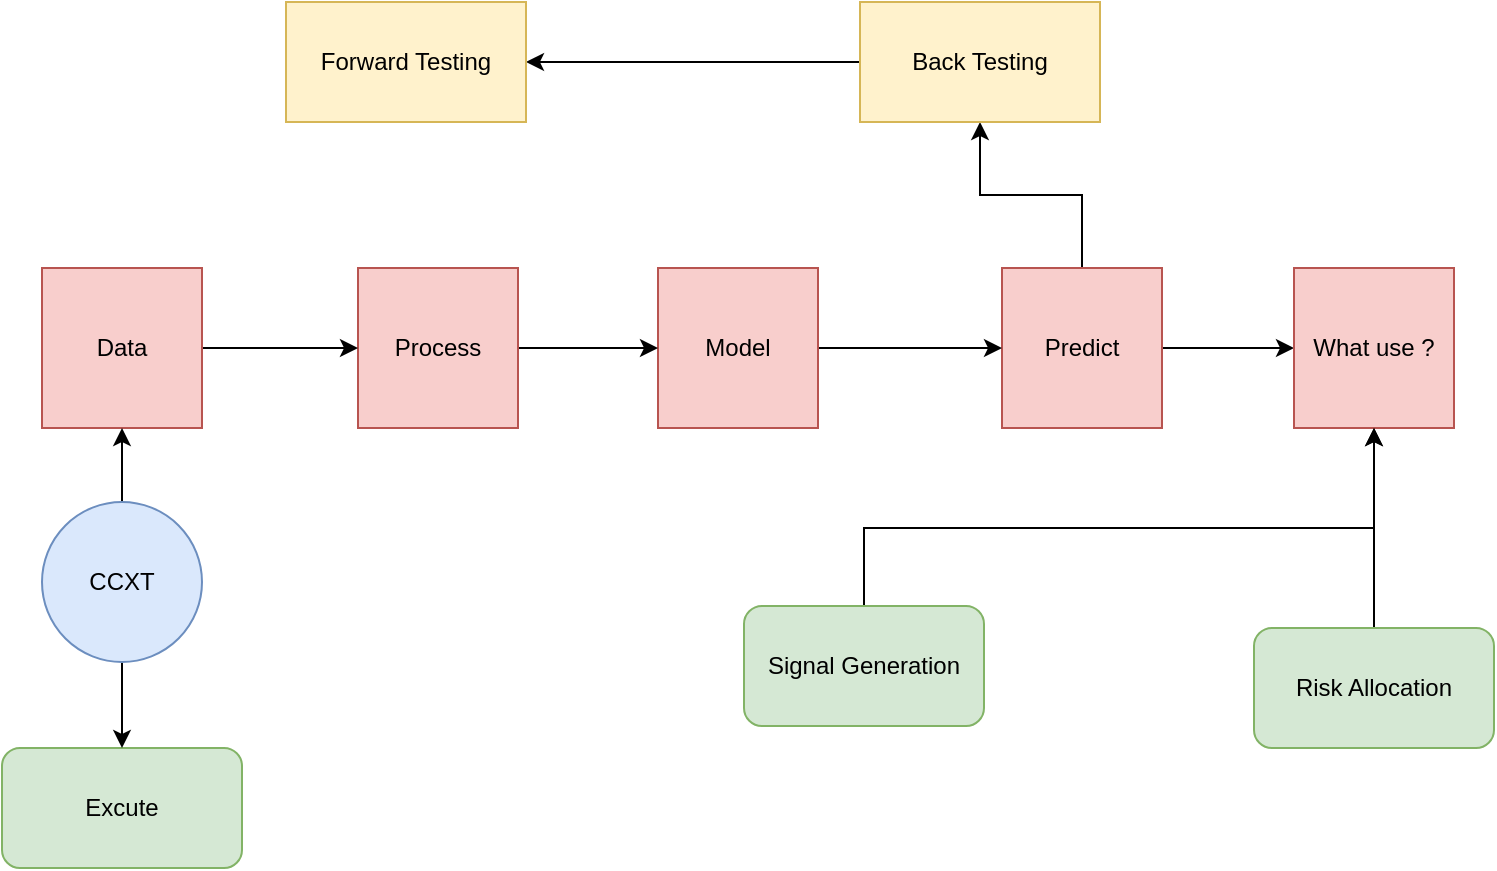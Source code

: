 <mxfile version="15.8.2" type="github" pages="3">
  <diagram id="3oTao0KOtsLagbJLEsng" name="Flow Chart">
    <mxGraphModel dx="856" dy="512" grid="0" gridSize="10" guides="1" tooltips="1" connect="1" arrows="1" fold="1" page="1" pageScale="1" pageWidth="1200" pageHeight="1600" math="0" shadow="0">
      <root>
        <mxCell id="0" />
        <mxCell id="1" parent="0" />
        <mxCell id="OlxqxKOcW24KjexsDJCm-14" value="" style="edgeStyle=orthogonalEdgeStyle;rounded=0;orthogonalLoop=1;jettySize=auto;html=1;" parent="1" source="OlxqxKOcW24KjexsDJCm-1" target="OlxqxKOcW24KjexsDJCm-5" edge="1">
          <mxGeometry relative="1" as="geometry" />
        </mxCell>
        <mxCell id="OlxqxKOcW24KjexsDJCm-24" style="edgeStyle=orthogonalEdgeStyle;rounded=0;orthogonalLoop=1;jettySize=auto;html=1;entryX=0.5;entryY=1;entryDx=0;entryDy=0;" parent="1" source="OlxqxKOcW24KjexsDJCm-1" target="OlxqxKOcW24KjexsDJCm-6" edge="1">
          <mxGeometry relative="1" as="geometry" />
        </mxCell>
        <mxCell id="OlxqxKOcW24KjexsDJCm-1" value="Predict" style="whiteSpace=wrap;html=1;aspect=fixed;fillColor=#f8cecc;strokeColor=#b85450;" parent="1" vertex="1">
          <mxGeometry x="722" y="210" width="80" height="80" as="geometry" />
        </mxCell>
        <mxCell id="OlxqxKOcW24KjexsDJCm-13" value="" style="edgeStyle=orthogonalEdgeStyle;rounded=0;orthogonalLoop=1;jettySize=auto;html=1;" parent="1" source="OlxqxKOcW24KjexsDJCm-2" target="OlxqxKOcW24KjexsDJCm-1" edge="1">
          <mxGeometry relative="1" as="geometry" />
        </mxCell>
        <mxCell id="OlxqxKOcW24KjexsDJCm-2" value="Model" style="whiteSpace=wrap;html=1;aspect=fixed;fillColor=#f8cecc;strokeColor=#b85450;" parent="1" vertex="1">
          <mxGeometry x="550" y="210" width="80" height="80" as="geometry" />
        </mxCell>
        <mxCell id="OlxqxKOcW24KjexsDJCm-12" value="" style="edgeStyle=orthogonalEdgeStyle;rounded=0;orthogonalLoop=1;jettySize=auto;html=1;" parent="1" source="OlxqxKOcW24KjexsDJCm-3" target="OlxqxKOcW24KjexsDJCm-2" edge="1">
          <mxGeometry relative="1" as="geometry" />
        </mxCell>
        <mxCell id="OlxqxKOcW24KjexsDJCm-3" value="Process" style="whiteSpace=wrap;html=1;aspect=fixed;fillColor=#f8cecc;strokeColor=#b85450;" parent="1" vertex="1">
          <mxGeometry x="400" y="210" width="80" height="80" as="geometry" />
        </mxCell>
        <mxCell id="OlxqxKOcW24KjexsDJCm-11" value="" style="edgeStyle=orthogonalEdgeStyle;rounded=0;orthogonalLoop=1;jettySize=auto;html=1;" parent="1" source="OlxqxKOcW24KjexsDJCm-4" target="OlxqxKOcW24KjexsDJCm-3" edge="1">
          <mxGeometry relative="1" as="geometry" />
        </mxCell>
        <mxCell id="OlxqxKOcW24KjexsDJCm-4" value="Data" style="whiteSpace=wrap;html=1;aspect=fixed;fillColor=#f8cecc;strokeColor=#b85450;" parent="1" vertex="1">
          <mxGeometry x="242" y="210" width="80" height="80" as="geometry" />
        </mxCell>
        <mxCell id="OlxqxKOcW24KjexsDJCm-5" value="What use ?" style="whiteSpace=wrap;html=1;aspect=fixed;fillColor=#f8cecc;strokeColor=#b85450;" parent="1" vertex="1">
          <mxGeometry x="868" y="210" width="80" height="80" as="geometry" />
        </mxCell>
        <mxCell id="OlxqxKOcW24KjexsDJCm-25" style="edgeStyle=orthogonalEdgeStyle;rounded=0;orthogonalLoop=1;jettySize=auto;html=1;" parent="1" source="OlxqxKOcW24KjexsDJCm-6" target="OlxqxKOcW24KjexsDJCm-7" edge="1">
          <mxGeometry relative="1" as="geometry" />
        </mxCell>
        <mxCell id="OlxqxKOcW24KjexsDJCm-6" value="Back Testing" style="rounded=0;whiteSpace=wrap;html=1;fillColor=#fff2cc;strokeColor=#d6b656;" parent="1" vertex="1">
          <mxGeometry x="651" y="77" width="120" height="60" as="geometry" />
        </mxCell>
        <mxCell id="OlxqxKOcW24KjexsDJCm-7" value="Forward Testing" style="rounded=0;whiteSpace=wrap;html=1;fillColor=#fff2cc;strokeColor=#d6b656;" parent="1" vertex="1">
          <mxGeometry x="364" y="77" width="120" height="60" as="geometry" />
        </mxCell>
        <mxCell id="OlxqxKOcW24KjexsDJCm-16" style="edgeStyle=orthogonalEdgeStyle;rounded=0;orthogonalLoop=1;jettySize=auto;html=1;entryX=0.5;entryY=1;entryDx=0;entryDy=0;" parent="1" source="OlxqxKOcW24KjexsDJCm-8" target="OlxqxKOcW24KjexsDJCm-5" edge="1">
          <mxGeometry relative="1" as="geometry" />
        </mxCell>
        <mxCell id="OlxqxKOcW24KjexsDJCm-8" value="Risk Allocation" style="rounded=1;whiteSpace=wrap;html=1;fillColor=#d5e8d4;strokeColor=#82b366;" parent="1" vertex="1">
          <mxGeometry x="848" y="390" width="120" height="60" as="geometry" />
        </mxCell>
        <mxCell id="OlxqxKOcW24KjexsDJCm-15" style="edgeStyle=orthogonalEdgeStyle;rounded=0;orthogonalLoop=1;jettySize=auto;html=1;entryX=0.5;entryY=1;entryDx=0;entryDy=0;" parent="1" source="OlxqxKOcW24KjexsDJCm-9" target="OlxqxKOcW24KjexsDJCm-5" edge="1">
          <mxGeometry relative="1" as="geometry">
            <Array as="points">
              <mxPoint x="653" y="340" />
              <mxPoint x="908" y="340" />
            </Array>
          </mxGeometry>
        </mxCell>
        <mxCell id="OlxqxKOcW24KjexsDJCm-9" value="Signal Generation" style="rounded=1;whiteSpace=wrap;html=1;fillColor=#d5e8d4;strokeColor=#82b366;" parent="1" vertex="1">
          <mxGeometry x="593" y="379" width="120" height="60" as="geometry" />
        </mxCell>
        <mxCell id="OlxqxKOcW24KjexsDJCm-10" value="Excute" style="rounded=1;whiteSpace=wrap;html=1;fillColor=#d5e8d4;strokeColor=#82b366;" parent="1" vertex="1">
          <mxGeometry x="222" y="450" width="120" height="60" as="geometry" />
        </mxCell>
        <mxCell id="OlxqxKOcW24KjexsDJCm-18" value="" style="edgeStyle=orthogonalEdgeStyle;rounded=0;orthogonalLoop=1;jettySize=auto;html=1;" parent="1" source="OlxqxKOcW24KjexsDJCm-17" target="OlxqxKOcW24KjexsDJCm-10" edge="1">
          <mxGeometry relative="1" as="geometry" />
        </mxCell>
        <mxCell id="OlxqxKOcW24KjexsDJCm-19" value="" style="edgeStyle=orthogonalEdgeStyle;rounded=0;orthogonalLoop=1;jettySize=auto;html=1;" parent="1" source="OlxqxKOcW24KjexsDJCm-17" target="OlxqxKOcW24KjexsDJCm-4" edge="1">
          <mxGeometry relative="1" as="geometry" />
        </mxCell>
        <mxCell id="OlxqxKOcW24KjexsDJCm-17" value="CCXT" style="ellipse;whiteSpace=wrap;html=1;aspect=fixed;fillColor=#dae8fc;strokeColor=#6c8ebf;" parent="1" vertex="1">
          <mxGeometry x="242" y="327" width="80" height="80" as="geometry" />
        </mxCell>
      </root>
    </mxGraphModel>
  </diagram>
  <diagram id="oxzc52k58RNqa9LFM2uh" name="Model">
    <mxGraphModel dx="856" dy="512" grid="0" gridSize="10" guides="1" tooltips="1" connect="1" arrows="1" fold="1" page="1" pageScale="1" pageWidth="1200" pageHeight="1600" math="0" shadow="0">
      <root>
        <mxCell id="1FfNJoAa6d6vlOe_dKD6-0" />
        <mxCell id="1FfNJoAa6d6vlOe_dKD6-1" parent="1FfNJoAa6d6vlOe_dKD6-0" />
        <mxCell id="1FfNJoAa6d6vlOe_dKD6-5" value="Sequence + Time-Series Data" style="edgeStyle=orthogonalEdgeStyle;rounded=0;orthogonalLoop=1;jettySize=auto;html=1;entryX=0.5;entryY=0;entryDx=0;entryDy=0;" parent="1FfNJoAa6d6vlOe_dKD6-1" source="1FfNJoAa6d6vlOe_dKD6-2" target="1FfNJoAa6d6vlOe_dKD6-3" edge="1">
          <mxGeometry relative="1" as="geometry" />
        </mxCell>
        <mxCell id="1FfNJoAa6d6vlOe_dKD6-6" style="edgeStyle=orthogonalEdgeStyle;rounded=0;orthogonalLoop=1;jettySize=auto;html=1;entryX=0.5;entryY=0;entryDx=0;entryDy=0;" parent="1FfNJoAa6d6vlOe_dKD6-1" source="1FfNJoAa6d6vlOe_dKD6-2" target="1FfNJoAa6d6vlOe_dKD6-4" edge="1">
          <mxGeometry relative="1" as="geometry" />
        </mxCell>
        <mxCell id="1FfNJoAa6d6vlOe_dKD6-2" value="Deep Learning" style="whiteSpace=wrap;html=1;aspect=fixed;fillColor=#f8cecc;strokeColor=#b85450;" parent="1FfNJoAa6d6vlOe_dKD6-1" vertex="1">
          <mxGeometry x="364" y="375" width="80" height="80" as="geometry" />
        </mxCell>
        <mxCell id="1FfNJoAa6d6vlOe_dKD6-10" style="edgeStyle=orthogonalEdgeStyle;rounded=0;orthogonalLoop=1;jettySize=auto;html=1;" parent="1FfNJoAa6d6vlOe_dKD6-1" source="1FfNJoAa6d6vlOe_dKD6-3" target="1FfNJoAa6d6vlOe_dKD6-9" edge="1">
          <mxGeometry relative="1" as="geometry" />
        </mxCell>
        <mxCell id="1FfNJoAa6d6vlOe_dKD6-3" value="RNN" style="whiteSpace=wrap;html=1;aspect=fixed;fillColor=#f8cecc;strokeColor=#b85450;" parent="1FfNJoAa6d6vlOe_dKD6-1" vertex="1">
          <mxGeometry x="563" y="579" width="80" height="80" as="geometry" />
        </mxCell>
        <mxCell id="1FfNJoAa6d6vlOe_dKD6-4" value="CNN" style="whiteSpace=wrap;html=1;aspect=fixed;fillColor=#f8cecc;strokeColor=#b85450;" parent="1FfNJoAa6d6vlOe_dKD6-1" vertex="1">
          <mxGeometry x="227" y="590" width="80" height="80" as="geometry" />
        </mxCell>
        <mxCell id="1FfNJoAa6d6vlOe_dKD6-9" value="LSTM" style="rhombus;whiteSpace=wrap;html=1;fillColor=#f8cecc;strokeColor=#b85450;" parent="1FfNJoAa6d6vlOe_dKD6-1" vertex="1">
          <mxGeometry x="790" y="579" width="80" height="80" as="geometry" />
        </mxCell>
        <mxCell id="fHvPlOwDIWz_K6WTAOf8-1" style="edgeStyle=orthogonalEdgeStyle;rounded=0;orthogonalLoop=1;jettySize=auto;html=1;entryX=0.5;entryY=0;entryDx=0;entryDy=0;fontColor=#000000;" parent="1FfNJoAa6d6vlOe_dKD6-1" source="fHvPlOwDIWz_K6WTAOf8-0" target="1FfNJoAa6d6vlOe_dKD6-2" edge="1">
          <mxGeometry relative="1" as="geometry" />
        </mxCell>
        <mxCell id="fHvPlOwDIWz_K6WTAOf8-0" value="Keras" style="ellipse;whiteSpace=wrap;html=1;aspect=fixed;fillColor=#dae8fc;strokeColor=#6c8ebf;" parent="1FfNJoAa6d6vlOe_dKD6-1" vertex="1">
          <mxGeometry x="151" y="257" width="80" height="80" as="geometry" />
        </mxCell>
      </root>
    </mxGraphModel>
  </diagram>
  <diagram id="XTTbuLVKa4EHyb3O5ZZ2" name="Bot Trading Basic">
    <mxGraphModel dx="856" dy="512" grid="0" gridSize="10" guides="1" tooltips="1" connect="1" arrows="1" fold="1" page="1" pageScale="1" pageWidth="3300" pageHeight="4681" math="0" shadow="0">
      <root>
        <mxCell id="AfRb2iKJooxq0v11mABk-0" />
        <mxCell id="AfRb2iKJooxq0v11mABk-1" parent="AfRb2iKJooxq0v11mABk-0" />
        <mxCell id="AfRb2iKJooxq0v11mABk-18" value="Controller(main)" style="swimlane;fontStyle=0;childLayout=stackLayout;horizontal=1;startSize=26;fillColor=none;horizontalStack=0;resizeParent=1;resizeParentMax=0;resizeLast=0;collapsible=1;marginBottom=0;" vertex="1" collapsed="1" parent="AfRb2iKJooxq0v11mABk-1">
          <mxGeometry x="1422" y="138" width="87" height="26" as="geometry">
            <mxRectangle x="1422" y="138" width="179" height="104" as="alternateBounds" />
          </mxGeometry>
        </mxCell>
        <mxCell id="AfRb2iKJooxq0v11mABk-19" value="+ field: type" style="text;strokeColor=none;fillColor=none;align=left;verticalAlign=top;spacingLeft=4;spacingRight=4;overflow=hidden;rotatable=0;points=[[0,0.5],[1,0.5]];portConstraint=eastwest;" vertex="1" parent="AfRb2iKJooxq0v11mABk-18">
          <mxGeometry y="26" width="87" height="26" as="geometry" />
        </mxCell>
        <mxCell id="AfRb2iKJooxq0v11mABk-20" value="+ field: type" style="text;strokeColor=none;fillColor=none;align=left;verticalAlign=top;spacingLeft=4;spacingRight=4;overflow=hidden;rotatable=0;points=[[0,0.5],[1,0.5]];portConstraint=eastwest;" vertex="1" parent="AfRb2iKJooxq0v11mABk-18">
          <mxGeometry y="52" width="87" height="26" as="geometry" />
        </mxCell>
        <mxCell id="AfRb2iKJooxq0v11mABk-21" value="+ field: type" style="text;strokeColor=none;fillColor=none;align=left;verticalAlign=top;spacingLeft=4;spacingRight=4;overflow=hidden;rotatable=0;points=[[0,0.5],[1,0.5]];portConstraint=eastwest;" vertex="1" parent="AfRb2iKJooxq0v11mABk-18">
          <mxGeometry y="78" width="87" height="26" as="geometry" />
        </mxCell>
        <mxCell id="AfRb2iKJooxq0v11mABk-23" value="Model" style="swimlane;fontStyle=0;childLayout=stackLayout;horizontal=1;startSize=26;fillColor=none;horizontalStack=0;resizeParent=1;resizeParentMax=0;resizeLast=0;collapsible=1;marginBottom=0;" vertex="1" parent="AfRb2iKJooxq0v11mABk-1">
          <mxGeometry x="1543" y="377" width="179" height="104" as="geometry">
            <mxRectangle x="1543" y="377" width="87" height="26" as="alternateBounds" />
          </mxGeometry>
        </mxCell>
        <mxCell id="AfRb2iKJooxq0v11mABk-24" value="+ field: type" style="text;strokeColor=none;fillColor=none;align=left;verticalAlign=top;spacingLeft=4;spacingRight=4;overflow=hidden;rotatable=0;points=[[0,0.5],[1,0.5]];portConstraint=eastwest;" vertex="1" parent="AfRb2iKJooxq0v11mABk-23">
          <mxGeometry y="26" width="179" height="26" as="geometry" />
        </mxCell>
        <mxCell id="AfRb2iKJooxq0v11mABk-25" value="+ field: type" style="text;strokeColor=none;fillColor=none;align=left;verticalAlign=top;spacingLeft=4;spacingRight=4;overflow=hidden;rotatable=0;points=[[0,0.5],[1,0.5]];portConstraint=eastwest;" vertex="1" parent="AfRb2iKJooxq0v11mABk-23">
          <mxGeometry y="52" width="179" height="26" as="geometry" />
        </mxCell>
        <mxCell id="AfRb2iKJooxq0v11mABk-26" value="+ field: type" style="text;strokeColor=none;fillColor=none;align=left;verticalAlign=top;spacingLeft=4;spacingRight=4;overflow=hidden;rotatable=0;points=[[0,0.5],[1,0.5]];portConstraint=eastwest;" vertex="1" parent="AfRb2iKJooxq0v11mABk-23">
          <mxGeometry y="78" width="179" height="26" as="geometry" />
        </mxCell>
        <mxCell id="AfRb2iKJooxq0v11mABk-27" value="AutoTrader" style="swimlane;fontStyle=0;childLayout=stackLayout;horizontal=1;startSize=26;fillColor=none;horizontalStack=0;resizeParent=1;resizeParentMax=0;resizeLast=0;collapsible=1;marginBottom=0;" vertex="1" parent="AfRb2iKJooxq0v11mABk-1">
          <mxGeometry x="1289" y="377" width="179" height="104" as="geometry">
            <mxRectangle x="1289" y="377" width="87" height="26" as="alternateBounds" />
          </mxGeometry>
        </mxCell>
        <mxCell id="AfRb2iKJooxq0v11mABk-28" value="+ field: type" style="text;strokeColor=none;fillColor=none;align=left;verticalAlign=top;spacingLeft=4;spacingRight=4;overflow=hidden;rotatable=0;points=[[0,0.5],[1,0.5]];portConstraint=eastwest;" vertex="1" parent="AfRb2iKJooxq0v11mABk-27">
          <mxGeometry y="26" width="179" height="26" as="geometry" />
        </mxCell>
        <mxCell id="AfRb2iKJooxq0v11mABk-29" value="+ field: type" style="text;strokeColor=none;fillColor=none;align=left;verticalAlign=top;spacingLeft=4;spacingRight=4;overflow=hidden;rotatable=0;points=[[0,0.5],[1,0.5]];portConstraint=eastwest;" vertex="1" parent="AfRb2iKJooxq0v11mABk-27">
          <mxGeometry y="52" width="179" height="26" as="geometry" />
        </mxCell>
        <mxCell id="AfRb2iKJooxq0v11mABk-30" value="+ field: type" style="text;strokeColor=none;fillColor=none;align=left;verticalAlign=top;spacingLeft=4;spacingRight=4;overflow=hidden;rotatable=0;points=[[0,0.5],[1,0.5]];portConstraint=eastwest;" vertex="1" parent="AfRb2iKJooxq0v11mABk-27">
          <mxGeometry y="78" width="179" height="26" as="geometry" />
        </mxCell>
        <mxCell id="AfRb2iKJooxq0v11mABk-31" value="CoinbaseAPI" style="swimlane;fontStyle=0;childLayout=stackLayout;horizontal=1;startSize=26;fillColor=none;horizontalStack=0;resizeParent=1;resizeParentMax=0;resizeLast=0;collapsible=1;marginBottom=0;" vertex="1" parent="AfRb2iKJooxq0v11mABk-1">
          <mxGeometry x="1043" y="377" width="179" height="104" as="geometry">
            <mxRectangle x="1043" y="377" width="87" height="26" as="alternateBounds" />
          </mxGeometry>
        </mxCell>
        <mxCell id="AfRb2iKJooxq0v11mABk-32" value="+ field: type" style="text;strokeColor=none;fillColor=none;align=left;verticalAlign=top;spacingLeft=4;spacingRight=4;overflow=hidden;rotatable=0;points=[[0,0.5],[1,0.5]];portConstraint=eastwest;" vertex="1" parent="AfRb2iKJooxq0v11mABk-31">
          <mxGeometry y="26" width="179" height="26" as="geometry" />
        </mxCell>
        <mxCell id="AfRb2iKJooxq0v11mABk-33" value="+ field: type" style="text;strokeColor=none;fillColor=none;align=left;verticalAlign=top;spacingLeft=4;spacingRight=4;overflow=hidden;rotatable=0;points=[[0,0.5],[1,0.5]];portConstraint=eastwest;" vertex="1" parent="AfRb2iKJooxq0v11mABk-31">
          <mxGeometry y="52" width="179" height="26" as="geometry" />
        </mxCell>
        <mxCell id="AfRb2iKJooxq0v11mABk-34" value="+ field: type" style="text;strokeColor=none;fillColor=none;align=left;verticalAlign=top;spacingLeft=4;spacingRight=4;overflow=hidden;rotatable=0;points=[[0,0.5],[1,0.5]];portConstraint=eastwest;" vertex="1" parent="AfRb2iKJooxq0v11mABk-31">
          <mxGeometry y="78" width="179" height="26" as="geometry" />
        </mxCell>
        <mxCell id="AfRb2iKJooxq0v11mABk-35" value="Dataset" style="swimlane;fontStyle=0;childLayout=stackLayout;horizontal=1;startSize=26;fillColor=none;horizontalStack=0;resizeParent=1;resizeParentMax=0;resizeLast=0;collapsible=1;marginBottom=0;" vertex="1" parent="AfRb2iKJooxq0v11mABk-1">
          <mxGeometry x="1773" y="377" width="179" height="104" as="geometry">
            <mxRectangle x="1773" y="377" width="87" height="26" as="alternateBounds" />
          </mxGeometry>
        </mxCell>
        <mxCell id="AfRb2iKJooxq0v11mABk-36" value="+ field: type" style="text;strokeColor=none;fillColor=none;align=left;verticalAlign=top;spacingLeft=4;spacingRight=4;overflow=hidden;rotatable=0;points=[[0,0.5],[1,0.5]];portConstraint=eastwest;" vertex="1" parent="AfRb2iKJooxq0v11mABk-35">
          <mxGeometry y="26" width="179" height="26" as="geometry" />
        </mxCell>
        <mxCell id="AfRb2iKJooxq0v11mABk-37" value="+ field: type" style="text;strokeColor=none;fillColor=none;align=left;verticalAlign=top;spacingLeft=4;spacingRight=4;overflow=hidden;rotatable=0;points=[[0,0.5],[1,0.5]];portConstraint=eastwest;" vertex="1" parent="AfRb2iKJooxq0v11mABk-35">
          <mxGeometry y="52" width="179" height="26" as="geometry" />
        </mxCell>
        <mxCell id="AfRb2iKJooxq0v11mABk-38" value="+ field: type" style="text;strokeColor=none;fillColor=none;align=left;verticalAlign=top;spacingLeft=4;spacingRight=4;overflow=hidden;rotatable=0;points=[[0,0.5],[1,0.5]];portConstraint=eastwest;" vertex="1" parent="AfRb2iKJooxq0v11mABk-35">
          <mxGeometry y="78" width="179" height="26" as="geometry" />
        </mxCell>
        <mxCell id="AfRb2iKJooxq0v11mABk-39" value="Config" style="swimlane;fontStyle=0;childLayout=stackLayout;horizontal=1;startSize=26;fillColor=none;horizontalStack=0;resizeParent=1;resizeParentMax=0;resizeLast=0;collapsible=1;marginBottom=0;" vertex="1" parent="AfRb2iKJooxq0v11mABk-1">
          <mxGeometry x="2021" y="377" width="286" height="248" as="geometry">
            <mxRectangle x="2021" y="377" width="87" height="26" as="alternateBounds" />
          </mxGeometry>
        </mxCell>
        <mxCell id="AfRb2iKJooxq0v11mABk-40" value="+ DATASET_DIR: int" style="text;strokeColor=none;fillColor=none;align=left;verticalAlign=top;spacingLeft=4;spacingRight=4;overflow=hidden;rotatable=0;points=[[0,0.5],[1,0.5]];portConstraint=eastwest;" vertex="1" parent="AfRb2iKJooxq0v11mABk-39">
          <mxGeometry y="26" width="286" height="26" as="geometry" />
        </mxCell>
        <mxCell id="AfRb2iKJooxq0v11mABk-63" value="+ COIN_PAIR: str" style="text;strokeColor=none;fillColor=none;align=left;verticalAlign=top;spacingLeft=4;spacingRight=4;overflow=hidden;rotatable=0;points=[[0,0.5],[1,0.5]];portConstraint=eastwest;" vertex="1" parent="AfRb2iKJooxq0v11mABk-39">
          <mxGeometry y="52" width="286" height="26" as="geometry" />
        </mxCell>
        <mxCell id="AfRb2iKJooxq0v11mABk-62" value="+ GRANULARITY: int" style="text;strokeColor=none;fillColor=none;align=left;verticalAlign=top;spacingLeft=4;spacingRight=4;overflow=hidden;rotatable=0;points=[[0,0.5],[1,0.5]];portConstraint=eastwest;" vertex="1" parent="AfRb2iKJooxq0v11mABk-39">
          <mxGeometry y="78" width="286" height="26" as="geometry" />
        </mxCell>
        <mxCell id="AfRb2iKJooxq0v11mABk-66" value="+ TRAINING_MONTHS: list" style="text;strokeColor=none;fillColor=none;align=left;verticalAlign=top;spacingLeft=4;spacingRight=4;overflow=hidden;rotatable=0;points=[[0,0.5],[1,0.5]];portConstraint=eastwest;" vertex="1" parent="AfRb2iKJooxq0v11mABk-39">
          <mxGeometry y="104" width="286" height="26" as="geometry" />
        </mxCell>
        <mxCell id="AfRb2iKJooxq0v11mABk-65" value="+ TESTING_MONTHS: list" style="text;strokeColor=none;fillColor=none;align=left;verticalAlign=top;spacingLeft=4;spacingRight=4;overflow=hidden;rotatable=0;points=[[0,0.5],[1,0.5]];portConstraint=eastwest;" vertex="1" parent="AfRb2iKJooxq0v11mABk-39">
          <mxGeometry y="130" width="286" height="26" as="geometry" />
        </mxCell>
        <mxCell id="AfRb2iKJooxq0v11mABk-61" value="+ CHANGE_RATE_THRESHOLD: int" style="text;strokeColor=none;fillColor=none;align=left;verticalAlign=top;spacingLeft=4;spacingRight=4;overflow=hidden;rotatable=0;points=[[0,0.5],[1,0.5]];portConstraint=eastwest;" vertex="1" parent="AfRb2iKJooxq0v11mABk-39">
          <mxGeometry y="156" width="286" height="26" as="geometry" />
        </mxCell>
        <mxCell id="AfRb2iKJooxq0v11mABk-64" value="+ TRAINING_WINDOW: int" style="text;strokeColor=none;fillColor=none;align=left;verticalAlign=top;spacingLeft=4;spacingRight=4;overflow=hidden;rotatable=0;points=[[0,0.5],[1,0.5]];portConstraint=eastwest;" vertex="1" parent="AfRb2iKJooxq0v11mABk-39">
          <mxGeometry y="182" width="286" height="26" as="geometry" />
        </mxCell>
        <mxCell id="AfRb2iKJooxq0v11mABk-41" value="+ LABELING_WINDOW: int" style="text;strokeColor=none;fillColor=none;align=left;verticalAlign=top;spacingLeft=4;spacingRight=4;overflow=hidden;rotatable=0;points=[[0,0.5],[1,0.5]];portConstraint=eastwest;" vertex="1" parent="AfRb2iKJooxq0v11mABk-39">
          <mxGeometry y="208" width="286" height="32" as="geometry" />
        </mxCell>
        <mxCell id="AfRb2iKJooxq0v11mABk-57" value="" style="line;strokeWidth=1;fillColor=none;align=left;verticalAlign=middle;spacingTop=-1;spacingLeft=3;spacingRight=3;rotatable=0;labelPosition=right;points=[];portConstraint=eastwest;" vertex="1" parent="AfRb2iKJooxq0v11mABk-39">
          <mxGeometry y="240" width="286" height="8" as="geometry" />
        </mxCell>
        <mxCell id="AfRb2iKJooxq0v11mABk-47" value="" style="endArrow=classic;html=1;rounded=0;entryX=0.5;entryY=0;entryDx=0;entryDy=0;exitX=0.5;exitY=1;exitDx=0;exitDy=0;" edge="1" parent="AfRb2iKJooxq0v11mABk-1" source="AfRb2iKJooxq0v11mABk-18" target="AfRb2iKJooxq0v11mABk-27">
          <mxGeometry width="50" height="50" relative="1" as="geometry">
            <mxPoint x="1360" y="308" as="sourcePoint" />
            <mxPoint x="1410" y="258" as="targetPoint" />
          </mxGeometry>
        </mxCell>
        <mxCell id="AfRb2iKJooxq0v11mABk-48" value="" style="endArrow=classic;html=1;rounded=0;entryX=0.5;entryY=0;entryDx=0;entryDy=0;exitX=0.5;exitY=1;exitDx=0;exitDy=0;" edge="1" parent="AfRb2iKJooxq0v11mABk-1" source="AfRb2iKJooxq0v11mABk-18" target="AfRb2iKJooxq0v11mABk-31">
          <mxGeometry width="50" height="50" relative="1" as="geometry">
            <mxPoint x="1475.5" y="174" as="sourcePoint" />
            <mxPoint x="1342.5" y="387" as="targetPoint" />
          </mxGeometry>
        </mxCell>
        <mxCell id="AfRb2iKJooxq0v11mABk-49" value="" style="endArrow=classic;html=1;rounded=0;entryX=0.5;entryY=0;entryDx=0;entryDy=0;exitX=0.5;exitY=1;exitDx=0;exitDy=0;" edge="1" parent="AfRb2iKJooxq0v11mABk-1" source="AfRb2iKJooxq0v11mABk-18" target="AfRb2iKJooxq0v11mABk-23">
          <mxGeometry width="50" height="50" relative="1" as="geometry">
            <mxPoint x="1485.5" y="184" as="sourcePoint" />
            <mxPoint x="1352.5" y="397" as="targetPoint" />
          </mxGeometry>
        </mxCell>
        <mxCell id="AfRb2iKJooxq0v11mABk-50" value="" style="endArrow=classic;html=1;rounded=0;entryX=0.5;entryY=0;entryDx=0;entryDy=0;exitX=0.5;exitY=1;exitDx=0;exitDy=0;" edge="1" parent="AfRb2iKJooxq0v11mABk-1" source="AfRb2iKJooxq0v11mABk-18" target="AfRb2iKJooxq0v11mABk-35">
          <mxGeometry width="50" height="50" relative="1" as="geometry">
            <mxPoint x="1495.5" y="194" as="sourcePoint" />
            <mxPoint x="1362.5" y="407" as="targetPoint" />
          </mxGeometry>
        </mxCell>
        <mxCell id="AfRb2iKJooxq0v11mABk-51" value="" style="endArrow=classic;html=1;rounded=0;entryX=0.5;entryY=0;entryDx=0;entryDy=0;exitX=0.5;exitY=1;exitDx=0;exitDy=0;" edge="1" parent="AfRb2iKJooxq0v11mABk-1" source="AfRb2iKJooxq0v11mABk-18" target="AfRb2iKJooxq0v11mABk-39">
          <mxGeometry width="50" height="50" relative="1" as="geometry">
            <mxPoint x="1505.5" y="204" as="sourcePoint" />
            <mxPoint x="1372.5" y="417" as="targetPoint" />
          </mxGeometry>
        </mxCell>
      </root>
    </mxGraphModel>
  </diagram>
</mxfile>
